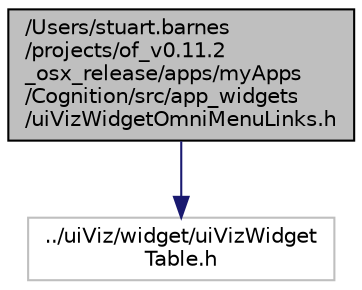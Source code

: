 digraph "/Users/stuart.barnes/projects/of_v0.11.2_osx_release/apps/myApps/Cognition/src/app_widgets/uiVizWidgetOmniMenuLinks.h"
{
 // LATEX_PDF_SIZE
  edge [fontname="Helvetica",fontsize="10",labelfontname="Helvetica",labelfontsize="10"];
  node [fontname="Helvetica",fontsize="10",shape=record];
  Node1 [label="/Users/stuart.barnes\l/projects/of_v0.11.2\l_osx_release/apps/myApps\l/Cognition/src/app_widgets\l/uiVizWidgetOmniMenuLinks.h",height=0.2,width=0.4,color="black", fillcolor="grey75", style="filled", fontcolor="black",tooltip=" "];
  Node1 -> Node2 [color="midnightblue",fontsize="10",style="solid",fontname="Helvetica"];
  Node2 [label="../uiViz/widget/uiVizWidget\lTable.h",height=0.2,width=0.4,color="grey75", fillcolor="white", style="filled",tooltip=" "];
}
